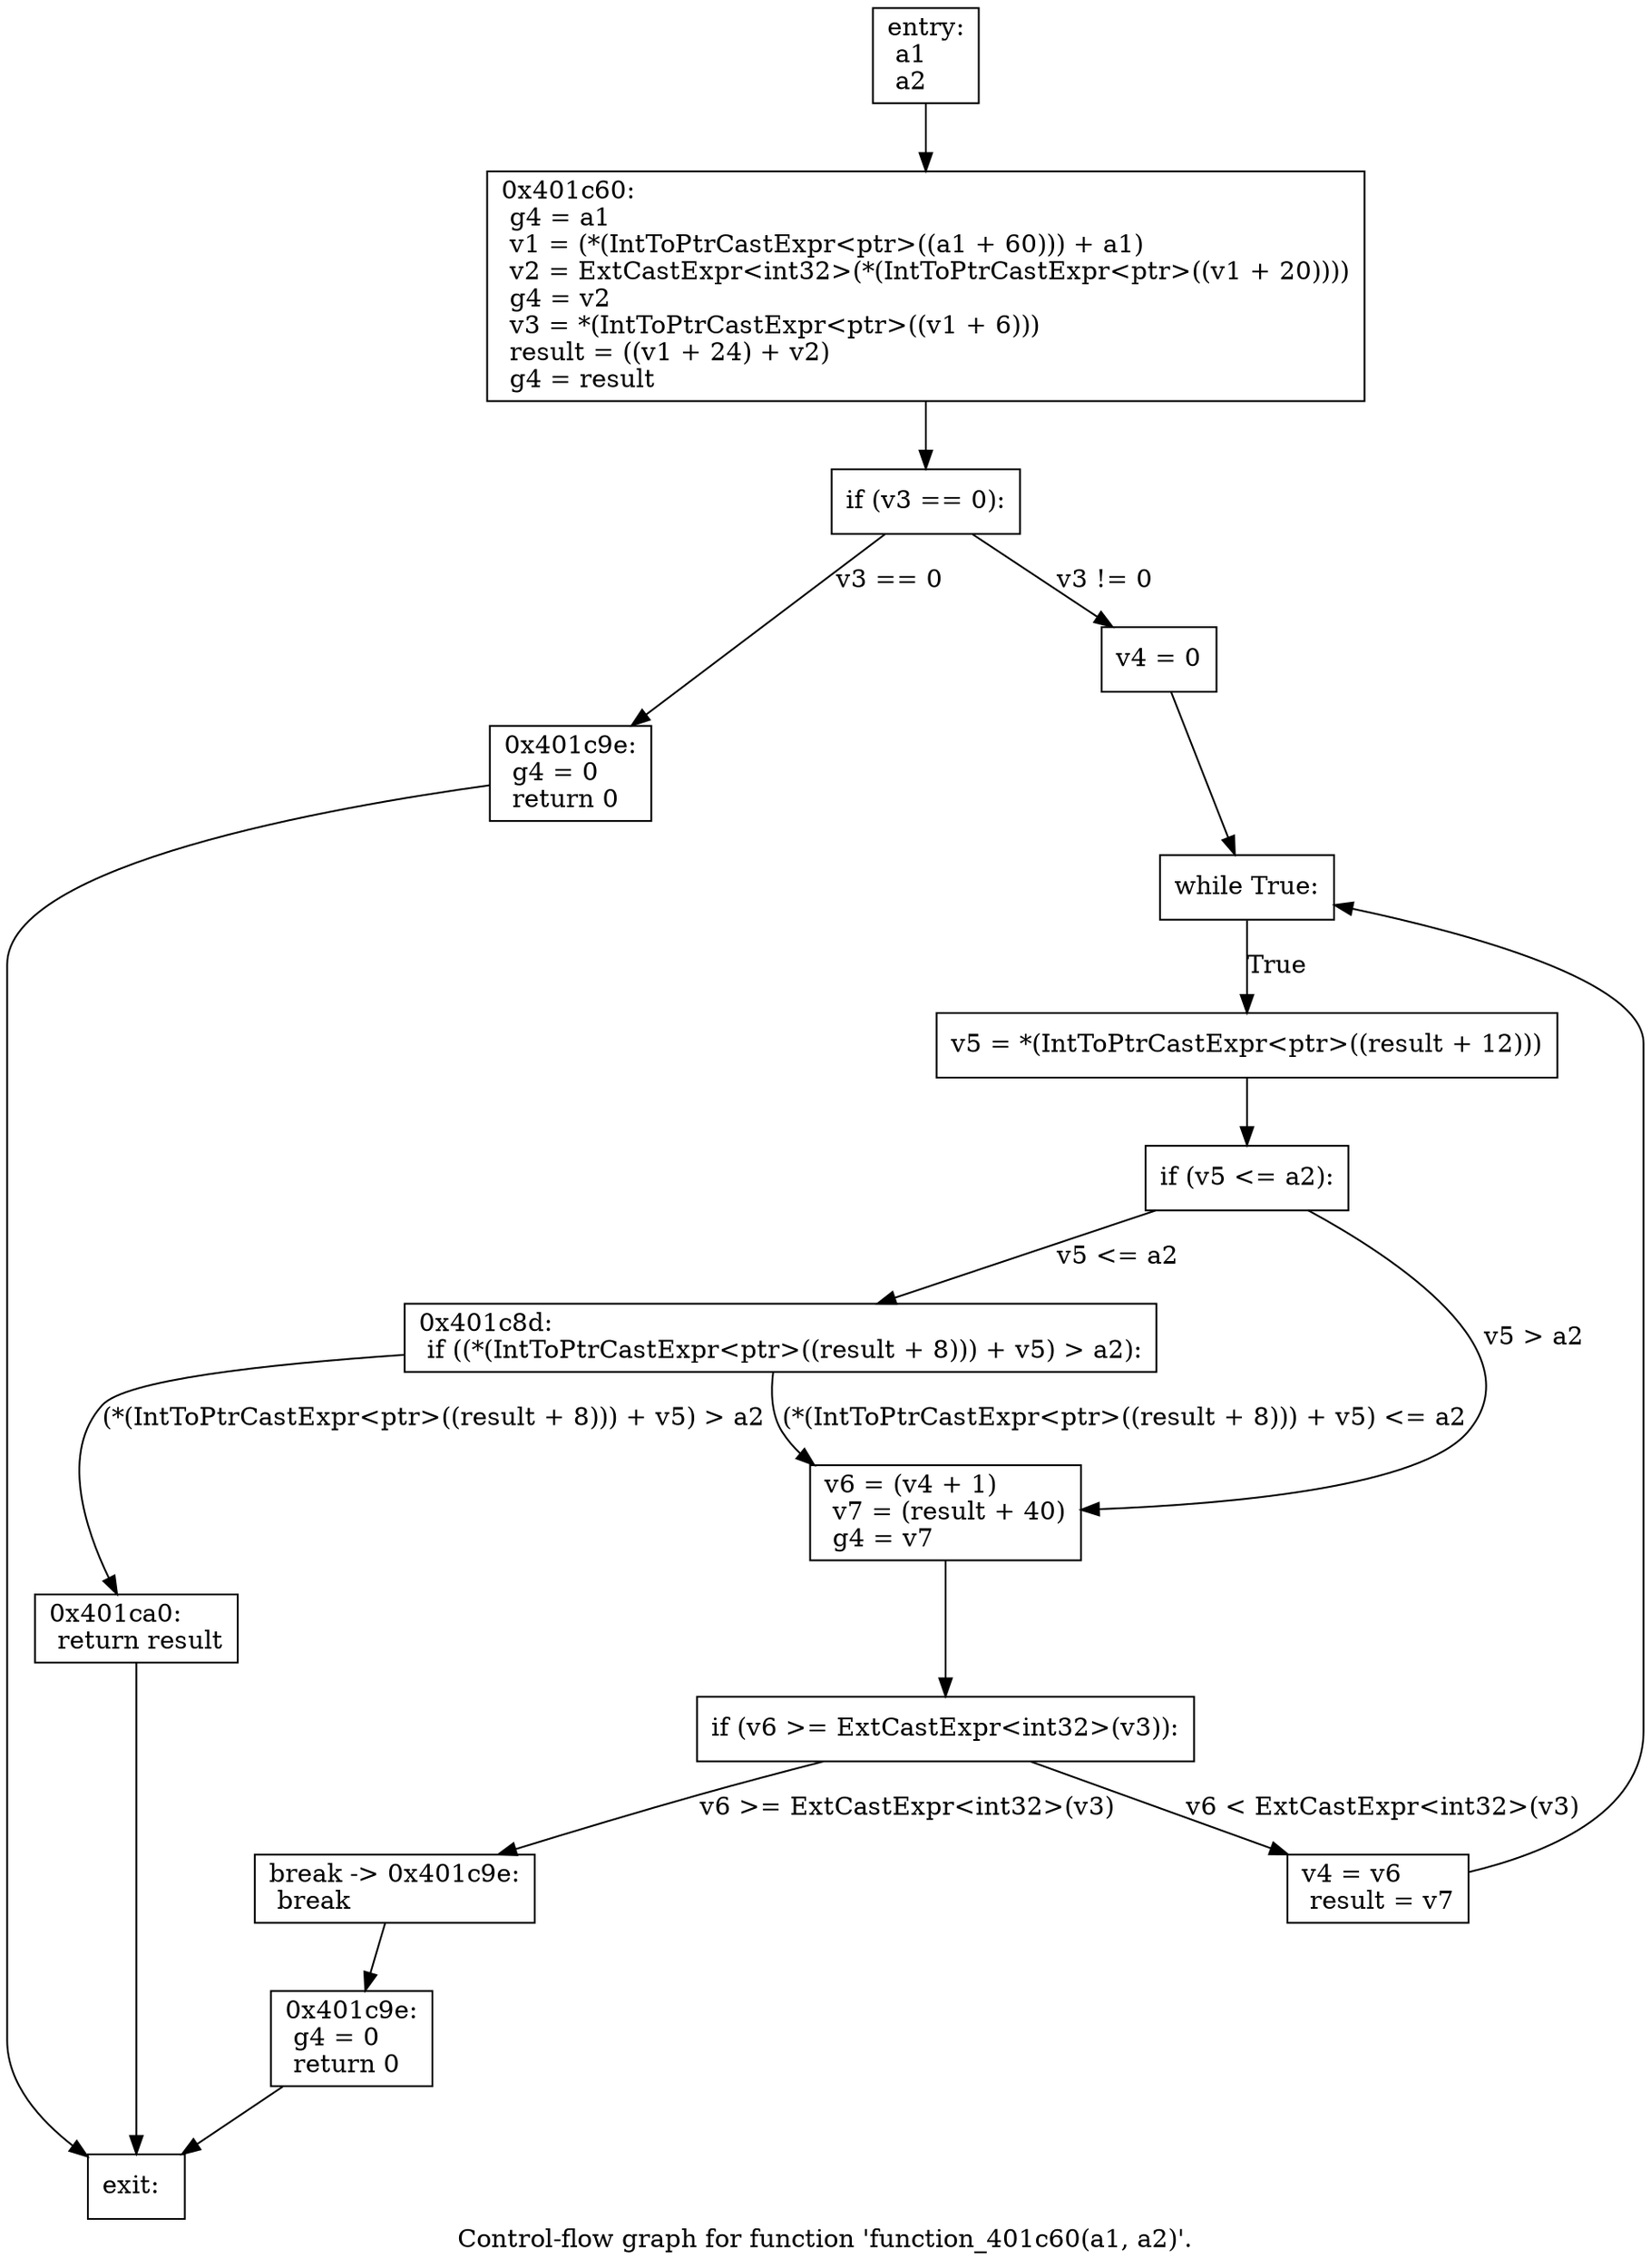 digraph "Control-flow graph for function 'function_401c60(a1, a2)'." {
  label="Control-flow graph for function 'function_401c60(a1, a2)'.";
  node [shape=record];

  Node000001D420AC9BB0 [label="{entry:\l  a1\l  a2\l}"];
  Node000001D420AC9BB0 -> Node000001D420ACAEF0;
  Node000001D420ACAEF0 [label="{0x401c60:\l  g4 = a1\l  v1 = (*(IntToPtrCastExpr\<ptr\>((a1 + 60))) + a1)\l  v2 = ExtCastExpr\<int32\>(*(IntToPtrCastExpr\<ptr\>((v1 + 20))))\l  g4 = v2\l  v3 = *(IntToPtrCastExpr\<ptr\>((v1 + 6)))\l  result = ((v1 + 24) + v2)\l  g4 = result\l}"];
  Node000001D420ACAEF0 -> Node000001D420ACAF60;
  Node000001D420ACAF60 [label="{  if (v3 == 0):\l}"];
  Node000001D420ACAF60 -> Node000001D420AC9670 [label="v3 == 0"];
  Node000001D420ACAF60 -> Node000001D420AC99F0 [label="v3 != 0"];
  Node000001D420AC9670 [label="{0x401c9e:\l  g4 = 0\l  return 0\l}"];
  Node000001D420AC9670 -> Node000001D420ACAE80;
  Node000001D420AC99F0 [label="{  v4 = 0\l}"];
  Node000001D420AC99F0 -> Node000001D420AC9C90;
  Node000001D420ACAE80 [label="{exit:\l}"];
  Node000001D420AC9C90 [label="{  while True:\l}"];
  Node000001D420AC9C90 -> Node000001D420AC9C20 [label="True"];
  Node000001D420AC9C20 [label="{  v5 = *(IntToPtrCastExpr\<ptr\>((result + 12)))\l}"];
  Node000001D420AC9C20 -> Node000001D420AC9D00;
  Node000001D420AC9D00 [label="{  if (v5 \<= a2):\l}"];
  Node000001D420AC9D00 -> Node000001D420ACBF90 [label="v5 \<= a2"];
  Node000001D420AC9D00 -> Node000001D420AC9D70 [label="v5 \> a2"];
  Node000001D420ACBF90 [label="{0x401c8d:\l  if ((*(IntToPtrCastExpr\<ptr\>((result + 8))) + v5) \> a2):\l}"];
  Node000001D420ACBF90 -> Node000001D420ACB6D0 [label="(*(IntToPtrCastExpr\<ptr\>((result + 8))) + v5) \> a2"];
  Node000001D420ACBF90 -> Node000001D420AC9D70 [label="(*(IntToPtrCastExpr\<ptr\>((result + 8))) + v5) \<= a2"];
  Node000001D420AC9D70 [label="{  v6 = (v4 + 1)\l  v7 = (result + 40)\l  g4 = v7\l}"];
  Node000001D420AC9D70 -> Node000001D420AC9DE0;
  Node000001D420ACB6D0 [label="{0x401ca0:\l  return result\l}"];
  Node000001D420ACB6D0 -> Node000001D420ACAE80;
  Node000001D420AC9DE0 [label="{  if (v6 \>= ExtCastExpr\<int32\>(v3)):\l}"];
  Node000001D420AC9DE0 -> Node000001D420ACC770 [label="v6 \>= ExtCastExpr\<int32\>(v3)"];
  Node000001D420AC9DE0 -> Node000001D420ACC3F0 [label="v6 \< ExtCastExpr\<int32\>(v3)"];
  Node000001D420ACC770 [label="{break -\> 0x401c9e:\l  break\l}"];
  Node000001D420ACC770 -> Node000001D420ACAFD0;
  Node000001D420ACC3F0 [label="{  v4 = v6\l  result = v7\l}"];
  Node000001D420ACC3F0 -> Node000001D420AC9C90;
  Node000001D420ACAFD0 [label="{0x401c9e:\l  g4 = 0\l  return 0\l}"];
  Node000001D420ACAFD0 -> Node000001D420ACAE80;

}
